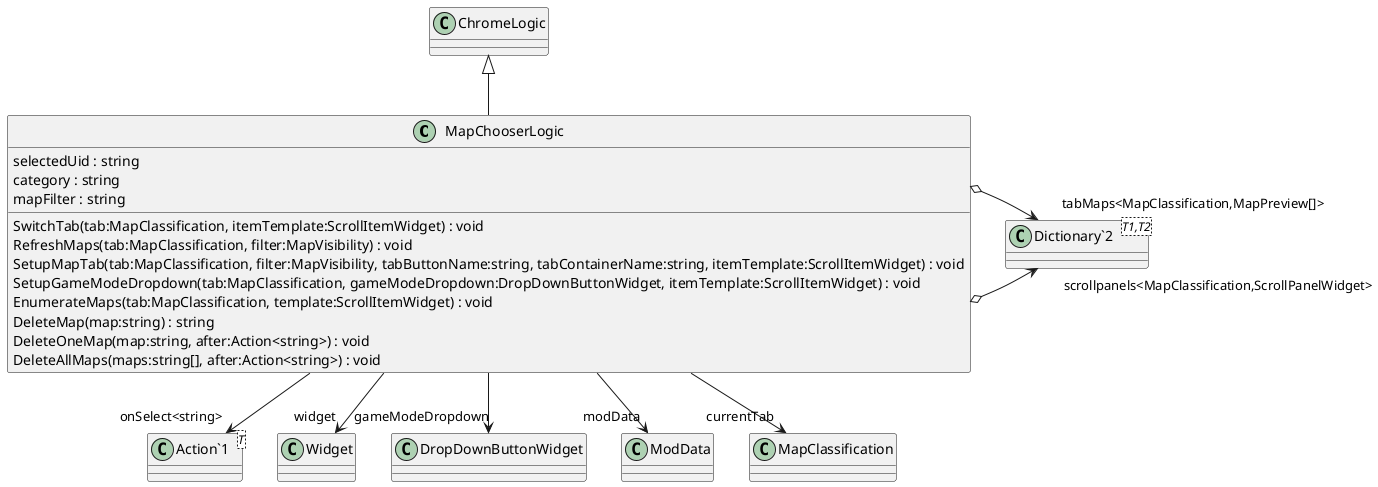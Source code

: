 @startuml
class MapChooserLogic {
    selectedUid : string
    category : string
    mapFilter : string
    SwitchTab(tab:MapClassification, itemTemplate:ScrollItemWidget) : void
    RefreshMaps(tab:MapClassification, filter:MapVisibility) : void
    SetupMapTab(tab:MapClassification, filter:MapVisibility, tabButtonName:string, tabContainerName:string, itemTemplate:ScrollItemWidget) : void
    SetupGameModeDropdown(tab:MapClassification, gameModeDropdown:DropDownButtonWidget, itemTemplate:ScrollItemWidget) : void
    EnumerateMaps(tab:MapClassification, template:ScrollItemWidget) : void
    DeleteMap(map:string) : string
    DeleteOneMap(map:string, after:Action<string>) : void
    DeleteAllMaps(maps:string[], after:Action<string>) : void
}
class "Dictionary`2"<T1,T2> {
}
class "Action`1"<T> {
}
ChromeLogic <|-- MapChooserLogic
MapChooserLogic --> "widget" Widget
MapChooserLogic --> "gameModeDropdown" DropDownButtonWidget
MapChooserLogic --> "modData" ModData
MapChooserLogic --> "currentTab" MapClassification
MapChooserLogic o-> "scrollpanels<MapClassification,ScrollPanelWidget>" "Dictionary`2"
MapChooserLogic o-> "tabMaps<MapClassification,MapPreview[]>" "Dictionary`2"
MapChooserLogic --> "onSelect<string>" "Action`1"
@enduml
